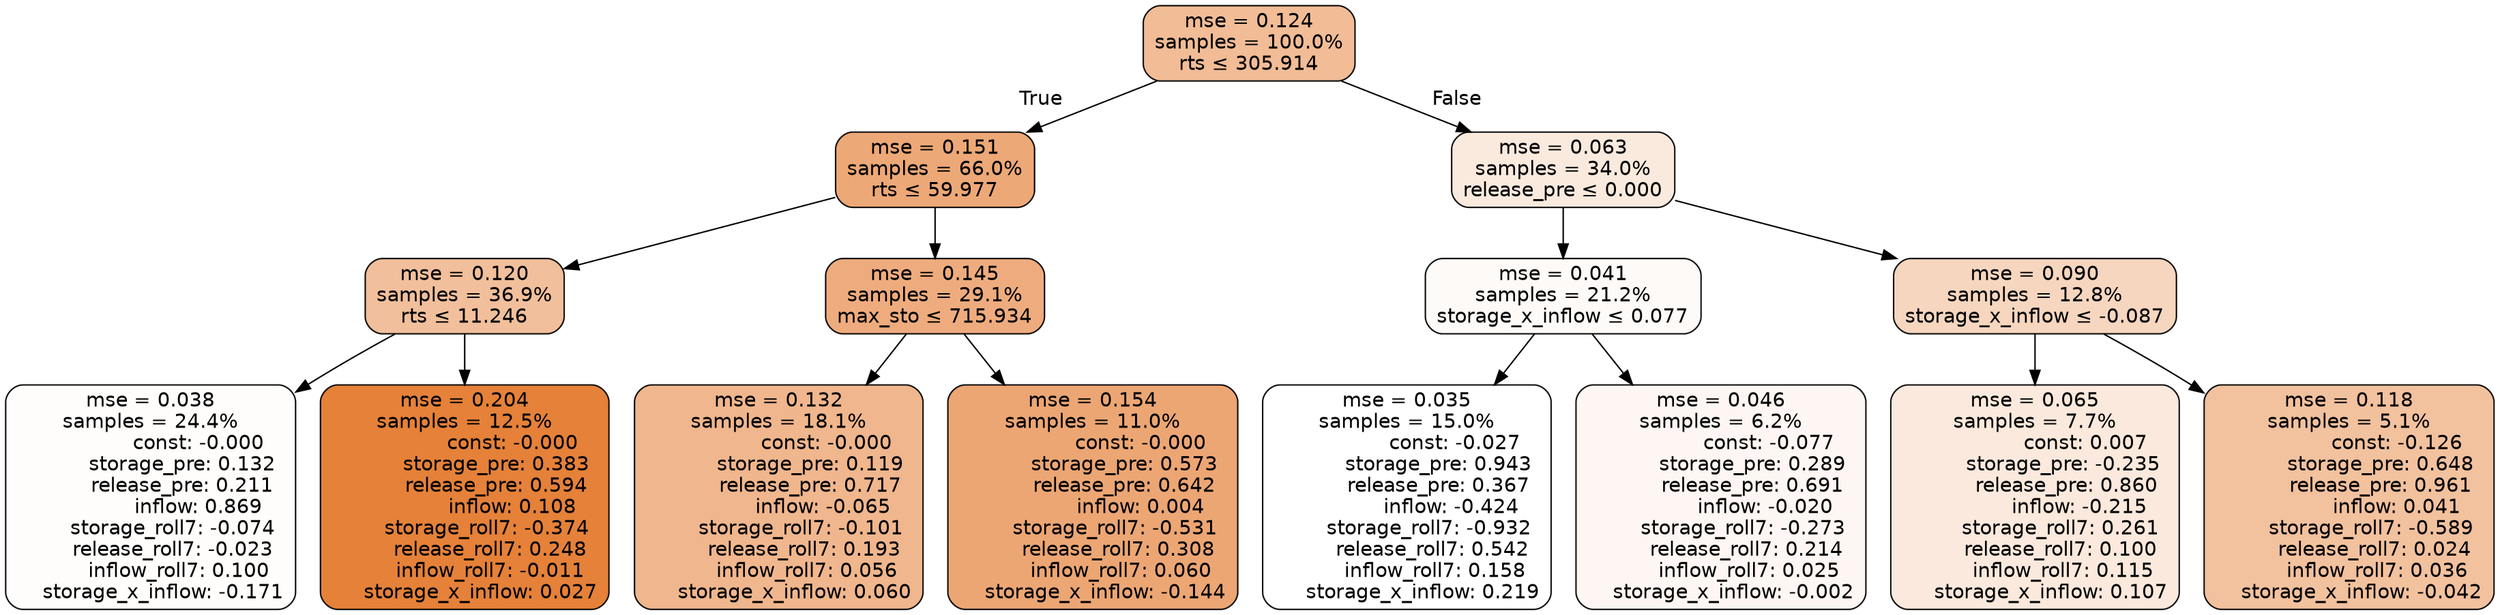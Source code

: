 digraph tree {
bgcolor="transparent"
node [shape=rectangle, style="filled, rounded", color="black", fontname=helvetica] ;
edge [fontname=helvetica] ;
	"0" [label="mse = 0.124
samples = 100.0%
rts &le; 305.914", fillcolor="#f1bc96"]
	"1" [label="mse = 0.151
samples = 66.0%
rts &le; 59.977", fillcolor="#eda877"]
	"2" [label="mse = 0.120
samples = 36.9%
rts &le; 11.246", fillcolor="#f1bf9b"]
	"3" [label="mse = 0.038
samples = 24.4%
               const: -0.000
          storage_pre: 0.132
          release_pre: 0.211
               inflow: 0.869
       storage_roll7: -0.074
       release_roll7: -0.023
         inflow_roll7: 0.100
    storage_x_inflow: -0.171", fillcolor="#fefdfb"]
	"4" [label="mse = 0.204
samples = 12.5%
               const: -0.000
          storage_pre: 0.383
          release_pre: 0.594
               inflow: 0.108
       storage_roll7: -0.374
        release_roll7: 0.248
        inflow_roll7: -0.011
     storage_x_inflow: 0.027", fillcolor="#e58139"]
	"5" [label="mse = 0.145
samples = 29.1%
max_sto &le; 715.934", fillcolor="#eeac7e"]
	"6" [label="mse = 0.132
samples = 18.1%
               const: -0.000
          storage_pre: 0.119
          release_pre: 0.717
              inflow: -0.065
       storage_roll7: -0.101
        release_roll7: 0.193
         inflow_roll7: 0.056
     storage_x_inflow: 0.060", fillcolor="#f0b68d"]
	"7" [label="mse = 0.154
samples = 11.0%
               const: -0.000
          storage_pre: 0.573
          release_pre: 0.642
               inflow: 0.004
       storage_roll7: -0.531
        release_roll7: 0.308
         inflow_roll7: 0.060
    storage_x_inflow: -0.144", fillcolor="#eca674"]
	"8" [label="mse = 0.063
samples = 34.0%
release_pre &le; 0.000", fillcolor="#faeade"]
	"9" [label="mse = 0.041
samples = 21.2%
storage_x_inflow &le; 0.077", fillcolor="#fefaf8"]
	"10" [label="mse = 0.035
samples = 15.0%
               const: -0.027
          storage_pre: 0.943
          release_pre: 0.367
              inflow: -0.424
       storage_roll7: -0.932
        release_roll7: 0.542
         inflow_roll7: 0.158
     storage_x_inflow: 0.219", fillcolor="#ffffff"]
	"11" [label="mse = 0.046
samples = 6.2%
               const: -0.077
          storage_pre: 0.289
          release_pre: 0.691
              inflow: -0.020
       storage_roll7: -0.273
        release_roll7: 0.214
         inflow_roll7: 0.025
    storage_x_inflow: -0.002", fillcolor="#fdf6f2"]
	"12" [label="mse = 0.090
samples = 12.8%
storage_x_inflow &le; -0.087", fillcolor="#f6d6bf"]
	"13" [label="mse = 0.065
samples = 7.7%
                const: 0.007
         storage_pre: -0.235
          release_pre: 0.860
              inflow: -0.215
        storage_roll7: 0.261
        release_roll7: 0.100
         inflow_roll7: 0.115
     storage_x_inflow: 0.107", fillcolor="#fae9dc"]
	"14" [label="mse = 0.118
samples = 5.1%
               const: -0.126
          storage_pre: 0.648
          release_pre: 0.961
               inflow: 0.041
       storage_roll7: -0.589
        release_roll7: 0.024
         inflow_roll7: 0.036
    storage_x_inflow: -0.042", fillcolor="#f2c19e"]

	"0" -> "1" [labeldistance=2.5, labelangle=45, headlabel="True"]
	"1" -> "2"
	"2" -> "3"
	"2" -> "4"
	"1" -> "5"
	"5" -> "6"
	"5" -> "7"
	"0" -> "8" [labeldistance=2.5, labelangle=-45, headlabel="False"]
	"8" -> "9"
	"9" -> "10"
	"9" -> "11"
	"8" -> "12"
	"12" -> "13"
	"12" -> "14"
}